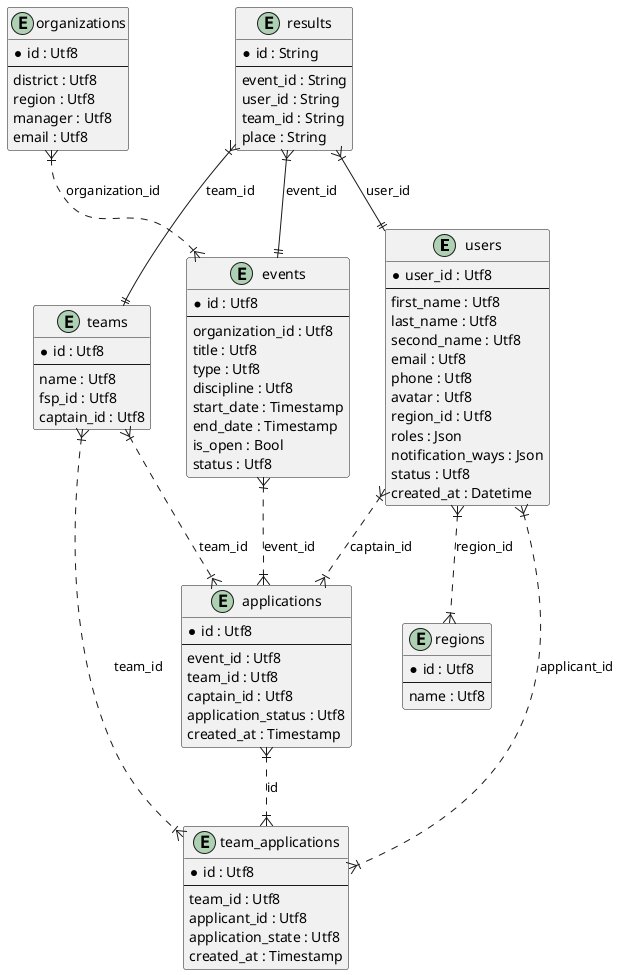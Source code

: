 @startuml ERD

entity users {
  * user_id : Utf8
  --
  first_name : Utf8
  last_name : Utf8
  second_name : Utf8
  email : Utf8
  phone : Utf8
  avatar : Utf8
  region_id : Utf8
  roles : Json
  notification_ways : Json
  status : Utf8
  created_at : Datetime
}

entity regions {
  * id : Utf8
  --
  name : Utf8
}

entity organizations {
  * id : Utf8
  --
  district : Utf8
  region : Utf8
  manager : Utf8
  email : Utf8
}

entity events {
  * id : Utf8
  --
  organization_id : Utf8
  title : Utf8
  type : Utf8
  discipline : Utf8
  start_date : Timestamp
  end_date : Timestamp
  is_open : Bool
  status : Utf8
}

entity teams {
  * id : Utf8
  --
  name : Utf8
  fsp_id : Utf8
  captain_id : Utf8
}

entity applications {
  * id : Utf8
  --
  event_id : Utf8
  team_id : Utf8
  captain_id : Utf8
  application_status : Utf8
  created_at : Timestamp
}

entity team_applications {
  * id : Utf8
  --
  team_id : Utf8
  applicant_id : Utf8
  application_state : Utf8
  created_at : Timestamp
}

entity results {
  * id : String
  --
  event_id : String
  user_id : String
  team_id : String
  place : String
}

' Связи
users }|..|{ regions : "region_id"
organizations }|..|{ events : "organization_id"
events }|..|{ applications : "event_id"
teams }|..|{ applications : "team_id"
teams }|..|{ team_applications : "team_id"
users }|..|{ applications : "captain_id"
users }|..|{ team_applications : "applicant_id"
applications }|..|{ team_applications : "id"
results }|--|| events : "event_id"
results }|--|| users : "user_id"
results }|--|| teams : "team_id"
@enduml